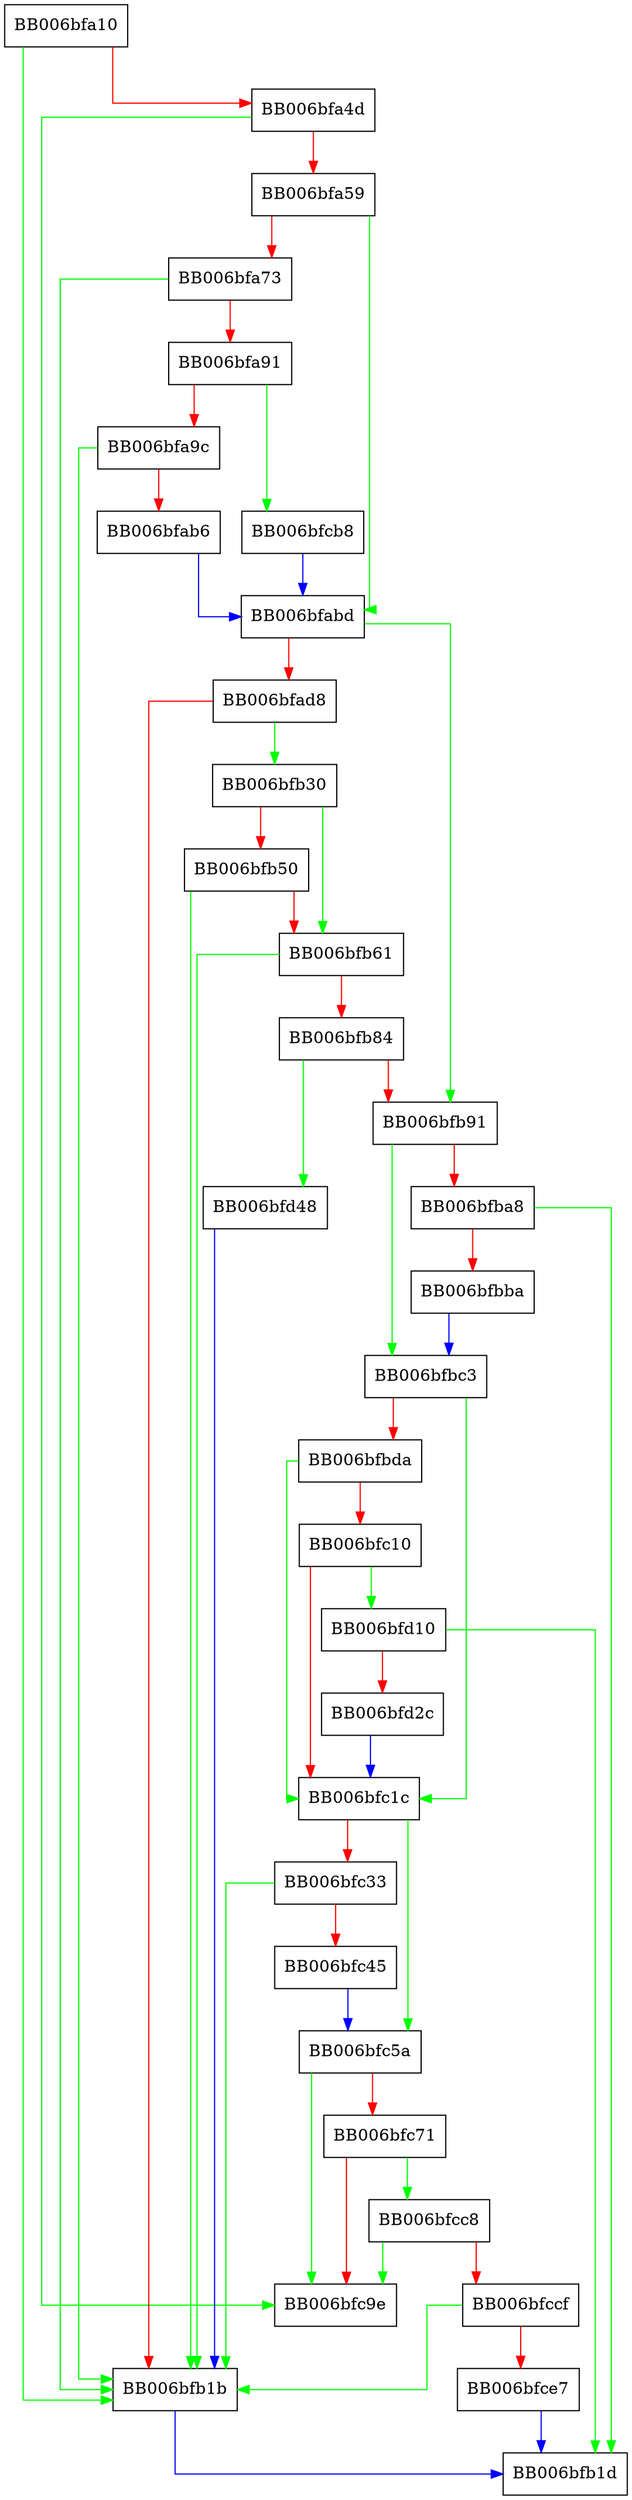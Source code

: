 digraph dh_set_ctx_params {
  node [shape="box"];
  graph [splines=ortho];
  BB006bfa10 -> BB006bfb1b [color="green"];
  BB006bfa10 -> BB006bfa4d [color="red"];
  BB006bfa4d -> BB006bfc9e [color="green"];
  BB006bfa4d -> BB006bfa59 [color="red"];
  BB006bfa59 -> BB006bfabd [color="green"];
  BB006bfa59 -> BB006bfa73 [color="red"];
  BB006bfa73 -> BB006bfb1b [color="green"];
  BB006bfa73 -> BB006bfa91 [color="red"];
  BB006bfa91 -> BB006bfcb8 [color="green"];
  BB006bfa91 -> BB006bfa9c [color="red"];
  BB006bfa9c -> BB006bfb1b [color="green"];
  BB006bfa9c -> BB006bfab6 [color="red"];
  BB006bfab6 -> BB006bfabd [color="blue"];
  BB006bfabd -> BB006bfb91 [color="green"];
  BB006bfabd -> BB006bfad8 [color="red"];
  BB006bfad8 -> BB006bfb30 [color="green"];
  BB006bfad8 -> BB006bfb1b [color="red"];
  BB006bfb1b -> BB006bfb1d [color="blue"];
  BB006bfb30 -> BB006bfb61 [color="green"];
  BB006bfb30 -> BB006bfb50 [color="red"];
  BB006bfb50 -> BB006bfb1b [color="green"];
  BB006bfb50 -> BB006bfb61 [color="red"];
  BB006bfb61 -> BB006bfb1b [color="green"];
  BB006bfb61 -> BB006bfb84 [color="red"];
  BB006bfb84 -> BB006bfd48 [color="green"];
  BB006bfb84 -> BB006bfb91 [color="red"];
  BB006bfb91 -> BB006bfbc3 [color="green"];
  BB006bfb91 -> BB006bfba8 [color="red"];
  BB006bfba8 -> BB006bfb1d [color="green"];
  BB006bfba8 -> BB006bfbba [color="red"];
  BB006bfbba -> BB006bfbc3 [color="blue"];
  BB006bfbc3 -> BB006bfc1c [color="green"];
  BB006bfbc3 -> BB006bfbda [color="red"];
  BB006bfbda -> BB006bfc1c [color="green"];
  BB006bfbda -> BB006bfc10 [color="red"];
  BB006bfc10 -> BB006bfd10 [color="green"];
  BB006bfc10 -> BB006bfc1c [color="red"];
  BB006bfc1c -> BB006bfc5a [color="green"];
  BB006bfc1c -> BB006bfc33 [color="red"];
  BB006bfc33 -> BB006bfb1b [color="green"];
  BB006bfc33 -> BB006bfc45 [color="red"];
  BB006bfc45 -> BB006bfc5a [color="blue"];
  BB006bfc5a -> BB006bfc9e [color="green"];
  BB006bfc5a -> BB006bfc71 [color="red"];
  BB006bfc71 -> BB006bfcc8 [color="green"];
  BB006bfc71 -> BB006bfc9e [color="red"];
  BB006bfcb8 -> BB006bfabd [color="blue"];
  BB006bfcc8 -> BB006bfc9e [color="green"];
  BB006bfcc8 -> BB006bfccf [color="red"];
  BB006bfccf -> BB006bfb1b [color="green"];
  BB006bfccf -> BB006bfce7 [color="red"];
  BB006bfce7 -> BB006bfb1d [color="blue"];
  BB006bfd10 -> BB006bfb1d [color="green"];
  BB006bfd10 -> BB006bfd2c [color="red"];
  BB006bfd2c -> BB006bfc1c [color="blue"];
  BB006bfd48 -> BB006bfb1b [color="blue"];
}